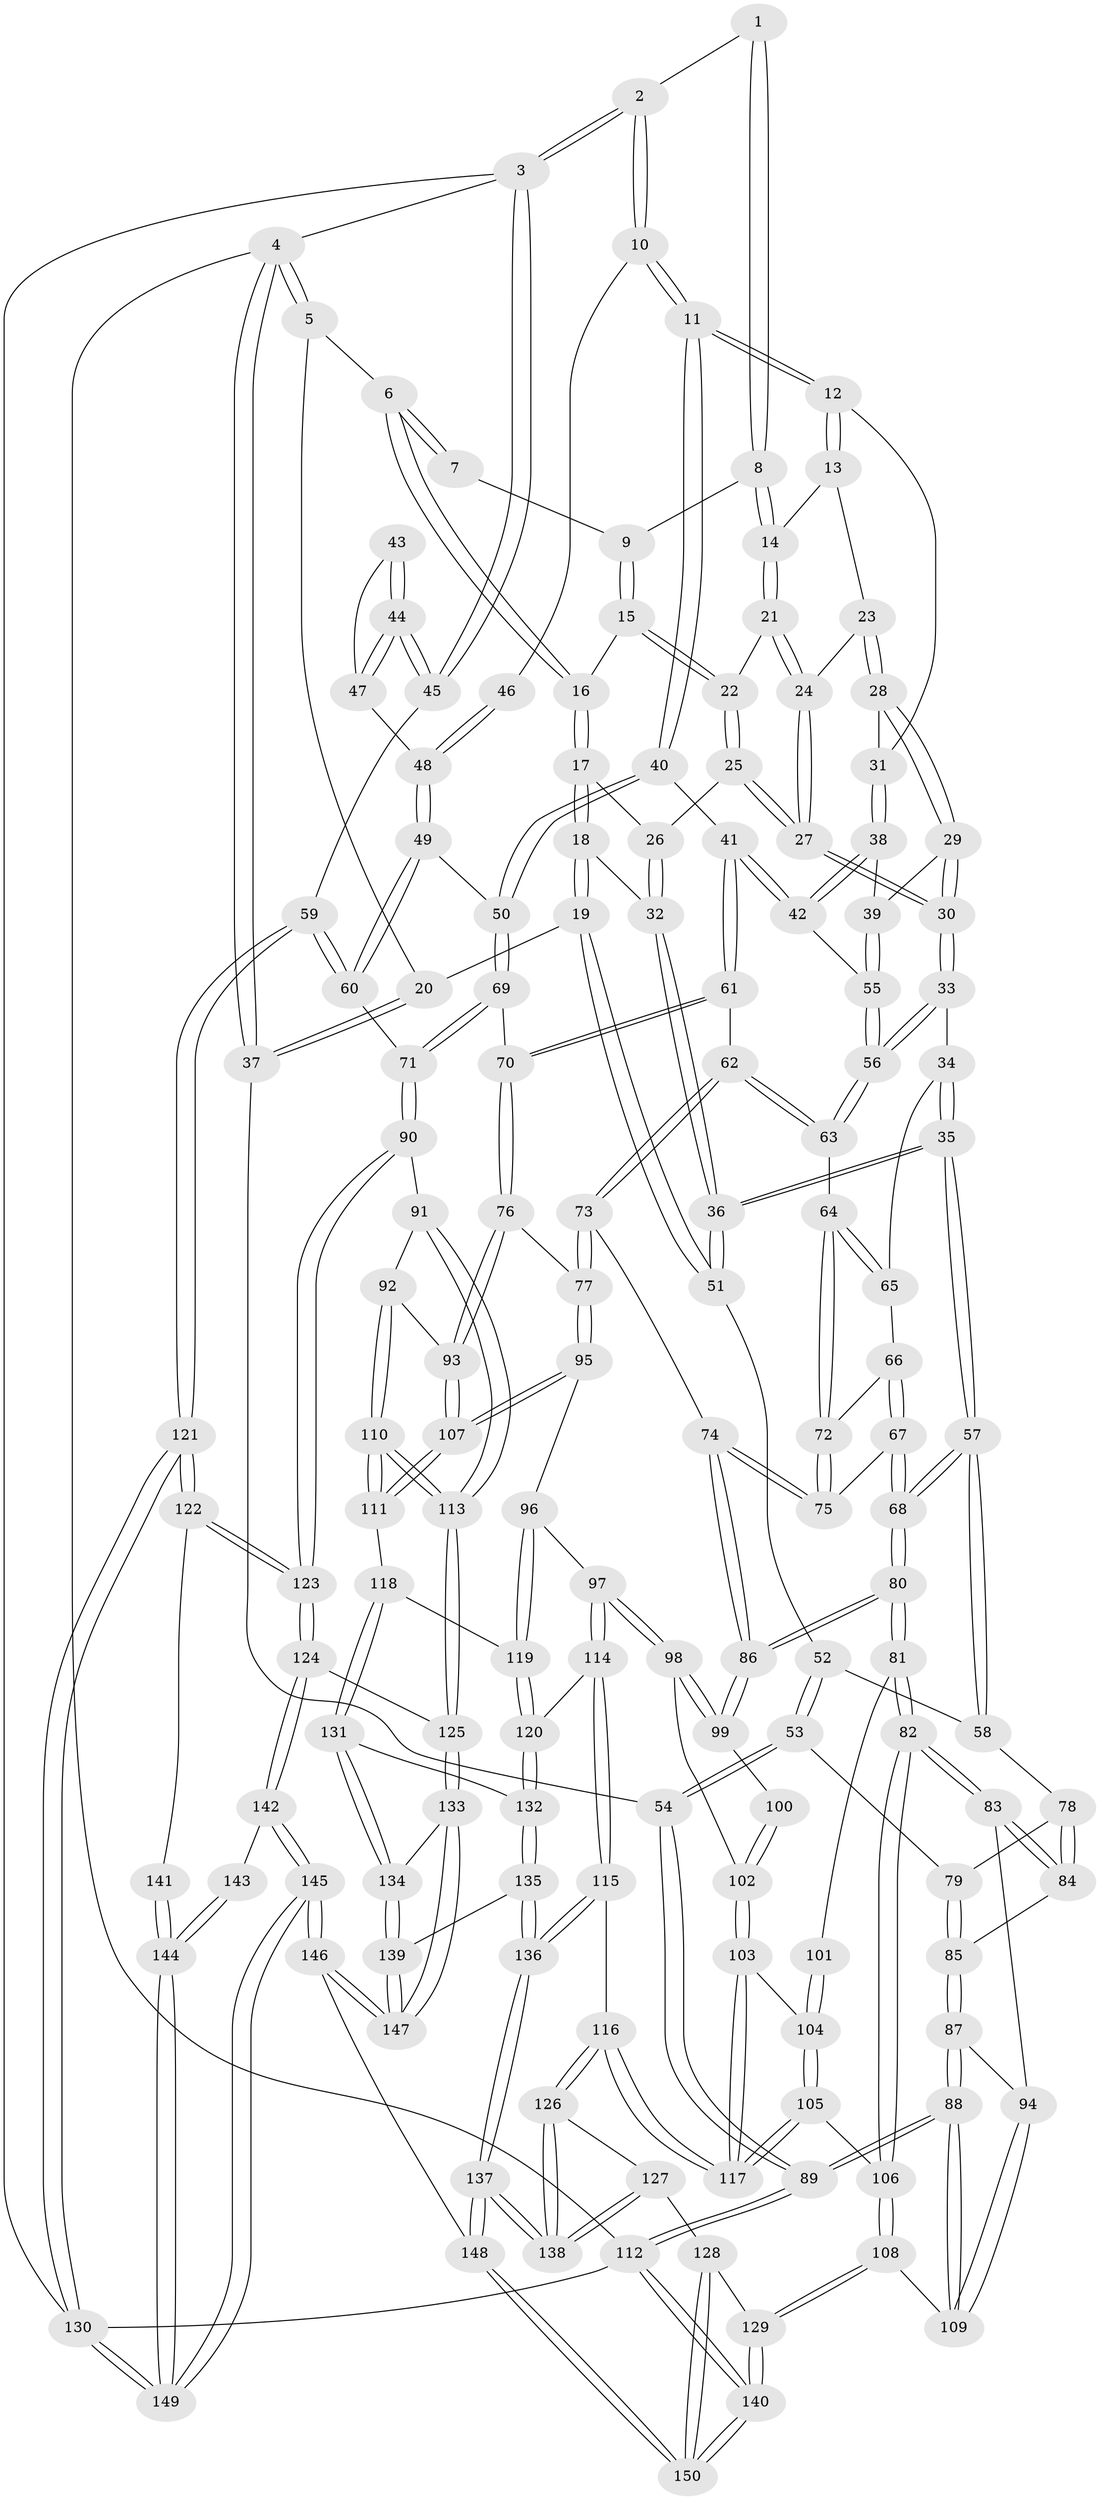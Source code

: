 // coarse degree distribution, {4: 0.4666666666666667, 3: 0.4, 5: 0.1, 2: 0.03333333333333333}
// Generated by graph-tools (version 1.1) at 2025/38/03/04/25 23:38:20]
// undirected, 150 vertices, 372 edges
graph export_dot {
  node [color=gray90,style=filled];
  1 [pos="+0.6332569012501559+0"];
  2 [pos="+0.853148264973289+0"];
  3 [pos="+1+0"];
  4 [pos="+0+0"];
  5 [pos="+0.003984028790184661+0"];
  6 [pos="+0.20228428272730808+0"];
  7 [pos="+0.34397830167396837+0"];
  8 [pos="+0.5816607474570227+0.03706028305752732"];
  9 [pos="+0.4841303165648004+0.052011757891649295"];
  10 [pos="+0.8067312789235923+0.15512332357590397"];
  11 [pos="+0.7946128437841098+0.16207309448832827"];
  12 [pos="+0.7331336742723575+0.17272920134334258"];
  13 [pos="+0.5968178217557275+0.07765175146072352"];
  14 [pos="+0.5880491508180874+0.06533752037090049"];
  15 [pos="+0.3878617105486957+0.10810763543033533"];
  16 [pos="+0.22940292297135498+0"];
  17 [pos="+0.17962489574805682+0.1471035616870752"];
  18 [pos="+0.14854023533558283+0.21096623358767919"];
  19 [pos="+0.13643793496156448+0.22382206803422172"];
  20 [pos="+0.06263043550627405+0.20017877550046068"];
  21 [pos="+0.47876460751533234+0.15739341677794588"];
  22 [pos="+0.3932982161369482+0.1336771193200689"];
  23 [pos="+0.5607621818319124+0.2050178489025904"];
  24 [pos="+0.5092723060942764+0.19662623152208383"];
  25 [pos="+0.37414622996370334+0.1754295921886146"];
  26 [pos="+0.3658969231687702+0.18317568770236203"];
  27 [pos="+0.4703121982711186+0.28612271948420387"];
  28 [pos="+0.5928610817299935+0.23631328578410224"];
  29 [pos="+0.5653626070170741+0.3063712646342168"];
  30 [pos="+0.47694848729350364+0.3325756023329998"];
  31 [pos="+0.6928254270032359+0.21133977298491347"];
  32 [pos="+0.33299766177594614+0.2428944289584844"];
  33 [pos="+0.4757043072599428+0.33438569651355726"];
  34 [pos="+0.42609157162454986+0.3684049751966487"];
  35 [pos="+0.3473590134078035+0.3873006389359604"];
  36 [pos="+0.33610077001657707+0.36519126009372915"];
  37 [pos="+0+0.1979143853376918"];
  38 [pos="+0.6806173788246386+0.300843759972281"];
  39 [pos="+0.6007507988747264+0.3340759729905312"];
  40 [pos="+0.7762466890995623+0.3826620519518532"];
  41 [pos="+0.7257092020315242+0.3836442790629716"];
  42 [pos="+0.7242677232226263+0.38256977288899824"];
  43 [pos="+0.9236704190183417+0.17367464311330033"];
  44 [pos="+1+0.16821104625808053"];
  45 [pos="+1+0.16212238349925973"];
  46 [pos="+0.819203567627721+0.1610591778415175"];
  47 [pos="+0.9415466751999549+0.3132110848050271"];
  48 [pos="+0.9034319645797291+0.3442995893083142"];
  49 [pos="+0.8973223584429008+0.3752744853224247"];
  50 [pos="+0.8016815494988043+0.39972987216603567"];
  51 [pos="+0.14061230688435952+0.2660079988469572"];
  52 [pos="+0.12632854686452571+0.30588889355909527"];
  53 [pos="+0+0.4458969756111941"];
  54 [pos="+0+0.45250684080027004"];
  55 [pos="+0.6153690079312718+0.37364266201604684"];
  56 [pos="+0.584994075705462+0.4472470326758065"];
  57 [pos="+0.30934473194469403+0.47189439830302715"];
  58 [pos="+0.19488458984069695+0.46939988196091487"];
  59 [pos="+1+0.5484550125016785"];
  60 [pos="+1+0.5476979805052989"];
  61 [pos="+0.6562105365968293+0.4916943000793879"];
  62 [pos="+0.6414313815215505+0.49104054014806636"];
  63 [pos="+0.5858030628453745+0.4547298931908558"];
  64 [pos="+0.5481698947405564+0.4749526646556642"];
  65 [pos="+0.4575151615674794+0.41121148145138586"];
  66 [pos="+0.47445177010870226+0.47441267367574946"];
  67 [pos="+0.41836573295013496+0.5262709382832563"];
  68 [pos="+0.33179127623792526+0.5226092152275366"];
  69 [pos="+0.8035587014989914+0.47771525855050034"];
  70 [pos="+0.7211886974283838+0.5464384979980256"];
  71 [pos="+0.9552438597966282+0.5963765880464128"];
  72 [pos="+0.531500313504938+0.494054118540652"];
  73 [pos="+0.577100425179359+0.6022738076989371"];
  74 [pos="+0.5169378752013212+0.5737085225273427"];
  75 [pos="+0.5084522144078369+0.5549129657752421"];
  76 [pos="+0.7303060787581649+0.6129053914236695"];
  77 [pos="+0.5787036224023928+0.6050885487669391"];
  78 [pos="+0.1457567143689418+0.5003518534029039"];
  79 [pos="+0+0.4633563450904237"];
  80 [pos="+0.33077940041881954+0.5510237619764281"];
  81 [pos="+0.3187654693906996+0.5846650847651853"];
  82 [pos="+0.245731918228171+0.6698870464349738"];
  83 [pos="+0.19240273417275366+0.6436092006604365"];
  84 [pos="+0.13946852755590922+0.5805111991162717"];
  85 [pos="+0.0813658066065584+0.6181045518982049"];
  86 [pos="+0.4622578395073137+0.6397170738974837"];
  87 [pos="+0.05366721874962461+0.6568834377623166"];
  88 [pos="+0+0.7828414077752144"];
  89 [pos="+0+0.7961943149041578"];
  90 [pos="+0.8831593455090957+0.6568812764560552"];
  91 [pos="+0.7901199459259264+0.6364630801665855"];
  92 [pos="+0.735459774934535+0.6212293238519417"];
  93 [pos="+0.7348508284049625+0.6208306492285695"];
  94 [pos="+0.13589635487397897+0.6749226413979406"];
  95 [pos="+0.5779575676854833+0.6531499560780224"];
  96 [pos="+0.5156395655547992+0.6921374237405775"];
  97 [pos="+0.4792729171430384+0.6901376513080367"];
  98 [pos="+0.4642942297676458+0.6757255881277558"];
  99 [pos="+0.4623729382656848+0.6423795347542095"];
  100 [pos="+0.3766078024758017+0.6516765830924237"];
  101 [pos="+0.3528848624975971+0.6359182974998787"];
  102 [pos="+0.42760116688657274+0.6874719211394466"];
  103 [pos="+0.4108333273988671+0.7041912248980723"];
  104 [pos="+0.3632789597409334+0.68423407865003"];
  105 [pos="+0.3391974283595813+0.7589660870119537"];
  106 [pos="+0.24774955302344204+0.7196302451136956"];
  107 [pos="+0.629136589891281+0.7122050486541845"];
  108 [pos="+0.16141254749302217+0.8302021807267441"];
  109 [pos="+0.11387385816925145+0.8159323713497576"];
  110 [pos="+0.720741281744714+0.7901558195476539"];
  111 [pos="+0.6288410429525295+0.7563014098963616"];
  112 [pos="+0+1"];
  113 [pos="+0.7337803932241427+0.8019096367554976"];
  114 [pos="+0.46421243160722303+0.7978878572708615"];
  115 [pos="+0.39030401800884285+0.8161811237898482"];
  116 [pos="+0.38822142905879964+0.8157511295793"];
  117 [pos="+0.3704990117732247+0.7836416249788604"];
  118 [pos="+0.6100445002751654+0.7704351817622801"];
  119 [pos="+0.5602406280621508+0.7654318056826004"];
  120 [pos="+0.4823603817857578+0.8039855498112449"];
  121 [pos="+1+0.8743913993112636"];
  122 [pos="+1+0.8643273406659525"];
  123 [pos="+0.8613886340104242+0.7978530122462958"];
  124 [pos="+0.8016442781387062+0.8483811407038833"];
  125 [pos="+0.7730203377650927+0.8415012418772461"];
  126 [pos="+0.36811279378649797+0.8359590879086589"];
  127 [pos="+0.24989864394814704+0.9099910449395499"];
  128 [pos="+0.24593109666038623+0.9105421397754817"];
  129 [pos="+0.17364882603828166+0.8508013103144193"];
  130 [pos="+1+1"];
  131 [pos="+0.5976806591336611+0.8507103029292264"];
  132 [pos="+0.5232408740595029+0.8660958590031642"];
  133 [pos="+0.6476434906023892+0.9084822795848579"];
  134 [pos="+0.6361813622981457+0.9009825985612511"];
  135 [pos="+0.5062476937661301+0.9270169082762019"];
  136 [pos="+0.4592943887129379+0.9410085688080805"];
  137 [pos="+0.4114987505946224+1"];
  138 [pos="+0.38592582239022744+0.980941443475377"];
  139 [pos="+0.5228591807538141+0.9379876676435546"];
  140 [pos="+0+1"];
  141 [pos="+0.9733031433890563+0.9164883758013431"];
  142 [pos="+0.8133759473370434+0.907334957126727"];
  143 [pos="+0.9151814469105161+0.9295265327614973"];
  144 [pos="+0.9308332764406266+0.9927024479644564"];
  145 [pos="+0.7946632779983657+1"];
  146 [pos="+0.6761384045271811+1"];
  147 [pos="+0.6432242392567425+1"];
  148 [pos="+0.41480334481164494+1"];
  149 [pos="+0.8432629464028708+1"];
  150 [pos="+0.1896160769303837+1"];
  1 -- 2;
  1 -- 8;
  1 -- 8;
  2 -- 3;
  2 -- 3;
  2 -- 10;
  2 -- 10;
  3 -- 4;
  3 -- 45;
  3 -- 45;
  3 -- 130;
  4 -- 5;
  4 -- 5;
  4 -- 37;
  4 -- 37;
  4 -- 112;
  5 -- 6;
  5 -- 20;
  6 -- 7;
  6 -- 7;
  6 -- 16;
  6 -- 16;
  7 -- 9;
  8 -- 9;
  8 -- 14;
  8 -- 14;
  9 -- 15;
  9 -- 15;
  10 -- 11;
  10 -- 11;
  10 -- 46;
  11 -- 12;
  11 -- 12;
  11 -- 40;
  11 -- 40;
  12 -- 13;
  12 -- 13;
  12 -- 31;
  13 -- 14;
  13 -- 23;
  14 -- 21;
  14 -- 21;
  15 -- 16;
  15 -- 22;
  15 -- 22;
  16 -- 17;
  16 -- 17;
  17 -- 18;
  17 -- 18;
  17 -- 26;
  18 -- 19;
  18 -- 19;
  18 -- 32;
  19 -- 20;
  19 -- 51;
  19 -- 51;
  20 -- 37;
  20 -- 37;
  21 -- 22;
  21 -- 24;
  21 -- 24;
  22 -- 25;
  22 -- 25;
  23 -- 24;
  23 -- 28;
  23 -- 28;
  24 -- 27;
  24 -- 27;
  25 -- 26;
  25 -- 27;
  25 -- 27;
  26 -- 32;
  26 -- 32;
  27 -- 30;
  27 -- 30;
  28 -- 29;
  28 -- 29;
  28 -- 31;
  29 -- 30;
  29 -- 30;
  29 -- 39;
  30 -- 33;
  30 -- 33;
  31 -- 38;
  31 -- 38;
  32 -- 36;
  32 -- 36;
  33 -- 34;
  33 -- 56;
  33 -- 56;
  34 -- 35;
  34 -- 35;
  34 -- 65;
  35 -- 36;
  35 -- 36;
  35 -- 57;
  35 -- 57;
  36 -- 51;
  36 -- 51;
  37 -- 54;
  38 -- 39;
  38 -- 42;
  38 -- 42;
  39 -- 55;
  39 -- 55;
  40 -- 41;
  40 -- 50;
  40 -- 50;
  41 -- 42;
  41 -- 42;
  41 -- 61;
  41 -- 61;
  42 -- 55;
  43 -- 44;
  43 -- 44;
  43 -- 47;
  44 -- 45;
  44 -- 45;
  44 -- 47;
  44 -- 47;
  45 -- 59;
  46 -- 48;
  46 -- 48;
  47 -- 48;
  48 -- 49;
  48 -- 49;
  49 -- 50;
  49 -- 60;
  49 -- 60;
  50 -- 69;
  50 -- 69;
  51 -- 52;
  52 -- 53;
  52 -- 53;
  52 -- 58;
  53 -- 54;
  53 -- 54;
  53 -- 79;
  54 -- 89;
  54 -- 89;
  55 -- 56;
  55 -- 56;
  56 -- 63;
  56 -- 63;
  57 -- 58;
  57 -- 58;
  57 -- 68;
  57 -- 68;
  58 -- 78;
  59 -- 60;
  59 -- 60;
  59 -- 121;
  59 -- 121;
  60 -- 71;
  61 -- 62;
  61 -- 70;
  61 -- 70;
  62 -- 63;
  62 -- 63;
  62 -- 73;
  62 -- 73;
  63 -- 64;
  64 -- 65;
  64 -- 65;
  64 -- 72;
  64 -- 72;
  65 -- 66;
  66 -- 67;
  66 -- 67;
  66 -- 72;
  67 -- 68;
  67 -- 68;
  67 -- 75;
  68 -- 80;
  68 -- 80;
  69 -- 70;
  69 -- 71;
  69 -- 71;
  70 -- 76;
  70 -- 76;
  71 -- 90;
  71 -- 90;
  72 -- 75;
  72 -- 75;
  73 -- 74;
  73 -- 77;
  73 -- 77;
  74 -- 75;
  74 -- 75;
  74 -- 86;
  74 -- 86;
  76 -- 77;
  76 -- 93;
  76 -- 93;
  77 -- 95;
  77 -- 95;
  78 -- 79;
  78 -- 84;
  78 -- 84;
  79 -- 85;
  79 -- 85;
  80 -- 81;
  80 -- 81;
  80 -- 86;
  80 -- 86;
  81 -- 82;
  81 -- 82;
  81 -- 101;
  82 -- 83;
  82 -- 83;
  82 -- 106;
  82 -- 106;
  83 -- 84;
  83 -- 84;
  83 -- 94;
  84 -- 85;
  85 -- 87;
  85 -- 87;
  86 -- 99;
  86 -- 99;
  87 -- 88;
  87 -- 88;
  87 -- 94;
  88 -- 89;
  88 -- 89;
  88 -- 109;
  88 -- 109;
  89 -- 112;
  89 -- 112;
  90 -- 91;
  90 -- 123;
  90 -- 123;
  91 -- 92;
  91 -- 113;
  91 -- 113;
  92 -- 93;
  92 -- 110;
  92 -- 110;
  93 -- 107;
  93 -- 107;
  94 -- 109;
  94 -- 109;
  95 -- 96;
  95 -- 107;
  95 -- 107;
  96 -- 97;
  96 -- 119;
  96 -- 119;
  97 -- 98;
  97 -- 98;
  97 -- 114;
  97 -- 114;
  98 -- 99;
  98 -- 99;
  98 -- 102;
  99 -- 100;
  100 -- 102;
  100 -- 102;
  101 -- 104;
  101 -- 104;
  102 -- 103;
  102 -- 103;
  103 -- 104;
  103 -- 117;
  103 -- 117;
  104 -- 105;
  104 -- 105;
  105 -- 106;
  105 -- 117;
  105 -- 117;
  106 -- 108;
  106 -- 108;
  107 -- 111;
  107 -- 111;
  108 -- 109;
  108 -- 129;
  108 -- 129;
  110 -- 111;
  110 -- 111;
  110 -- 113;
  110 -- 113;
  111 -- 118;
  112 -- 140;
  112 -- 140;
  112 -- 130;
  113 -- 125;
  113 -- 125;
  114 -- 115;
  114 -- 115;
  114 -- 120;
  115 -- 116;
  115 -- 136;
  115 -- 136;
  116 -- 117;
  116 -- 117;
  116 -- 126;
  116 -- 126;
  118 -- 119;
  118 -- 131;
  118 -- 131;
  119 -- 120;
  119 -- 120;
  120 -- 132;
  120 -- 132;
  121 -- 122;
  121 -- 122;
  121 -- 130;
  121 -- 130;
  122 -- 123;
  122 -- 123;
  122 -- 141;
  123 -- 124;
  123 -- 124;
  124 -- 125;
  124 -- 142;
  124 -- 142;
  125 -- 133;
  125 -- 133;
  126 -- 127;
  126 -- 138;
  126 -- 138;
  127 -- 128;
  127 -- 138;
  127 -- 138;
  128 -- 129;
  128 -- 150;
  128 -- 150;
  129 -- 140;
  129 -- 140;
  130 -- 149;
  130 -- 149;
  131 -- 132;
  131 -- 134;
  131 -- 134;
  132 -- 135;
  132 -- 135;
  133 -- 134;
  133 -- 147;
  133 -- 147;
  134 -- 139;
  134 -- 139;
  135 -- 136;
  135 -- 136;
  135 -- 139;
  136 -- 137;
  136 -- 137;
  137 -- 138;
  137 -- 138;
  137 -- 148;
  137 -- 148;
  139 -- 147;
  139 -- 147;
  140 -- 150;
  140 -- 150;
  141 -- 144;
  141 -- 144;
  142 -- 143;
  142 -- 145;
  142 -- 145;
  143 -- 144;
  143 -- 144;
  144 -- 149;
  144 -- 149;
  145 -- 146;
  145 -- 146;
  145 -- 149;
  145 -- 149;
  146 -- 147;
  146 -- 147;
  146 -- 148;
  148 -- 150;
  148 -- 150;
}

